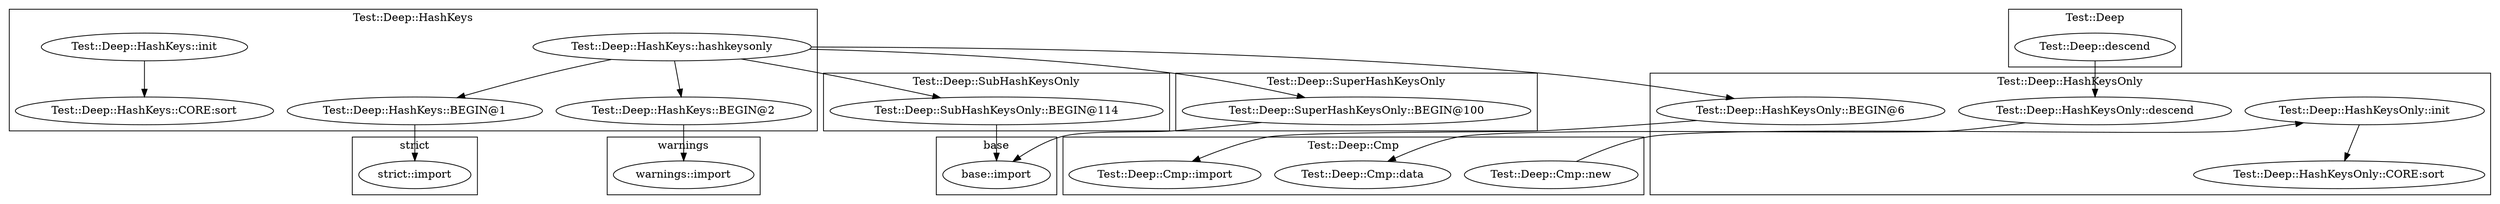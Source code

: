digraph {
graph [overlap=false]
subgraph cluster_Test_Deep_SubHashKeysOnly {
	label="Test::Deep::SubHashKeysOnly";
	"Test::Deep::SubHashKeysOnly::BEGIN@114";
}
subgraph cluster_Test_Deep {
	label="Test::Deep";
	"Test::Deep::descend";
}
subgraph cluster_Test_Deep_HashKeysOnly {
	label="Test::Deep::HashKeysOnly";
	"Test::Deep::HashKeysOnly::BEGIN@6";
	"Test::Deep::HashKeysOnly::descend";
	"Test::Deep::HashKeysOnly::CORE:sort";
	"Test::Deep::HashKeysOnly::init";
}
subgraph cluster_warnings {
	label="warnings";
	"warnings::import";
}
subgraph cluster_base {
	label="base";
	"base::import";
}
subgraph cluster_Test_Deep_SuperHashKeysOnly {
	label="Test::Deep::SuperHashKeysOnly";
	"Test::Deep::SuperHashKeysOnly::BEGIN@100";
}
subgraph cluster_strict {
	label="strict";
	"strict::import";
}
subgraph cluster_Test_Deep_HashKeys {
	label="Test::Deep::HashKeys";
	"Test::Deep::HashKeys::BEGIN@2";
	"Test::Deep::HashKeys::CORE:sort";
	"Test::Deep::HashKeys::BEGIN@1";
	"Test::Deep::HashKeys::hashkeysonly";
	"Test::Deep::HashKeys::init";
}
subgraph cluster_Test_Deep_Cmp {
	label="Test::Deep::Cmp";
	"Test::Deep::Cmp::data";
	"Test::Deep::Cmp::import";
	"Test::Deep::Cmp::new";
}
"Test::Deep::HashKeysOnly::init" -> "Test::Deep::HashKeysOnly::CORE:sort";
"Test::Deep::HashKeysOnly::descend" -> "Test::Deep::Cmp::data";
"Test::Deep::descend" -> "Test::Deep::HashKeysOnly::descend";
"Test::Deep::SubHashKeysOnly::BEGIN@114" -> "base::import";
"Test::Deep::SuperHashKeysOnly::BEGIN@100" -> "base::import";
"Test::Deep::HashKeysOnly::BEGIN@6" -> "Test::Deep::Cmp::import";
"Test::Deep::HashKeys::hashkeysonly" -> "Test::Deep::HashKeysOnly::BEGIN@6";
"Test::Deep::HashKeys::BEGIN@2" -> "warnings::import";
"Test::Deep::Cmp::new" -> "Test::Deep::HashKeysOnly::init";
"Test::Deep::HashKeys::hashkeysonly" -> "Test::Deep::HashKeys::BEGIN@2";
"Test::Deep::HashKeys::hashkeysonly" -> "Test::Deep::HashKeys::BEGIN@1";
"Test::Deep::HashKeys::hashkeysonly" -> "Test::Deep::SuperHashKeysOnly::BEGIN@100";
"Test::Deep::HashKeys::init" -> "Test::Deep::HashKeys::CORE:sort";
"Test::Deep::HashKeys::hashkeysonly" -> "Test::Deep::SubHashKeysOnly::BEGIN@114";
"Test::Deep::HashKeys::BEGIN@1" -> "strict::import";
}
